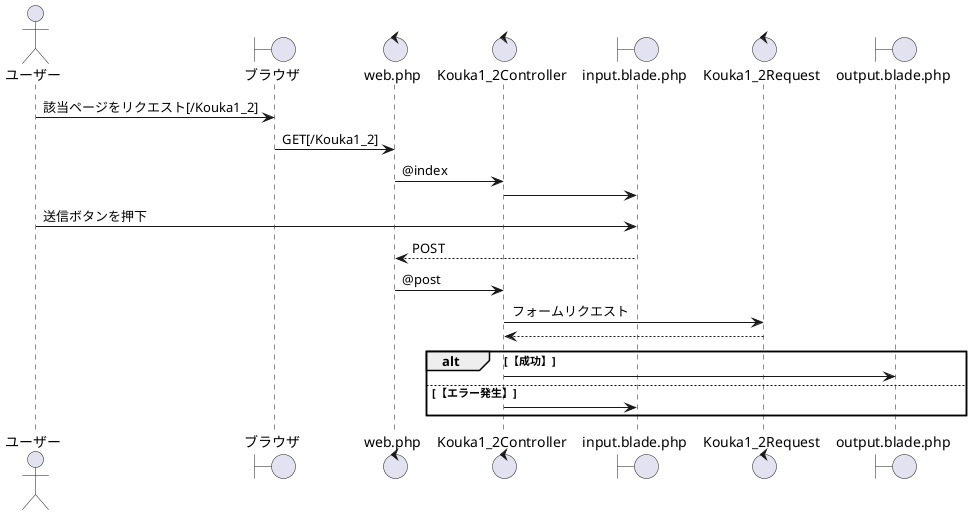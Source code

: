 @startuml
actor ユーザー
boundary ブラウザ
control web.php
control Kouka1_2Controller
boundary input.blade.php
control Kouka1_2Request
boundary output.blade.php

ユーザー -> ブラウザ : 該当ページをリクエスト[/Kouka1_2]

ブラウザ -> web.php : GET[/Kouka1_2]

web.php -> Kouka1_2Controller : @index

Kouka1_2Controller -> input.blade.php

ユーザー -> input.blade.php : 送信ボタンを押下

input.blade.php --> web.php : POST

web.php -> Kouka1_2Controller : @post

Kouka1_2Controller -> Kouka1_2Request : フォームリクエスト
Kouka1_2Request --> Kouka1_2Controller

alt 【成功】
Kouka1_2Controller -> output.blade.php
else 【エラー発生】
Kouka1_2Controller -> input.blade.php
end

@enduml